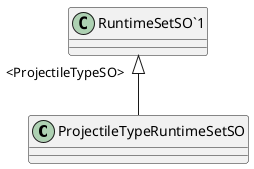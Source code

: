 @startuml
class ProjectileTypeRuntimeSetSO {
}
"RuntimeSetSO`1" "<ProjectileTypeSO>" <|-- ProjectileTypeRuntimeSetSO
@enduml
